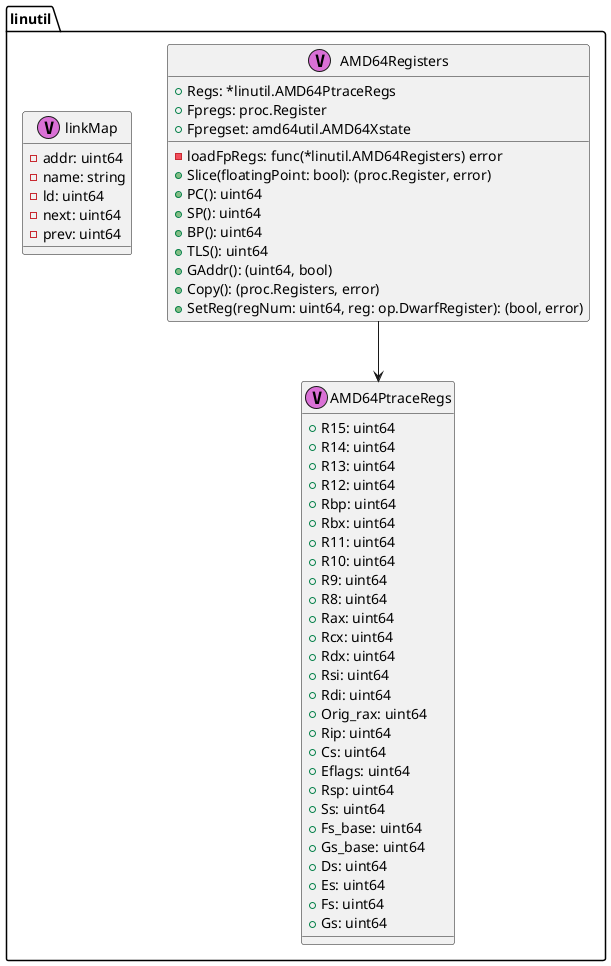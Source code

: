 @startuml

package "linutil" {
	class "AMD64PtraceRegs" as linutil.AMD64PtraceRegs <<V,Orchid>> {
		+R15: uint64
		+R14: uint64
		+R13: uint64
		+R12: uint64
		+Rbp: uint64
		+Rbx: uint64
		+R11: uint64
		+R10: uint64
		+R9: uint64
		+R8: uint64
		+Rax: uint64
		+Rcx: uint64
		+Rdx: uint64
		+Rsi: uint64
		+Rdi: uint64
		+Orig_rax: uint64
		+Rip: uint64
		+Cs: uint64
		+Eflags: uint64
		+Rsp: uint64
		+Ss: uint64
		+Fs_base: uint64
		+Gs_base: uint64
		+Ds: uint64
		+Es: uint64
		+Fs: uint64
		+Gs: uint64
	}
}



package "linutil" {
	class "AMD64Registers" as linutil.AMD64Registers <<V,Orchid>> {
		+Regs: *linutil.AMD64PtraceRegs
		+Fpregs: proc.Register
		+Fpregset: amd64util.AMD64Xstate
		-loadFpRegs: func(*linutil.AMD64Registers) error
		+Slice(floatingPoint: bool): (proc.Register, error)
		+PC(): uint64
		+SP(): uint64
		+BP(): uint64
		+TLS(): uint64
		+GAddr(): (uint64, bool)
		+Copy(): (proc.Registers, error)
		+SetReg(regNum: uint64, reg: op.DwarfRegister): (bool, error)
	}
}

	linutil.AMD64Registers --> linutil.AMD64PtraceRegs

package "linutil" {
	class "linkMap" as linutil.linkMap <<V,Orchid>> {
		-addr: uint64
		-name: string
		-ld: uint64
		-next: uint64
		-prev: uint64
	}
}





@enduml
